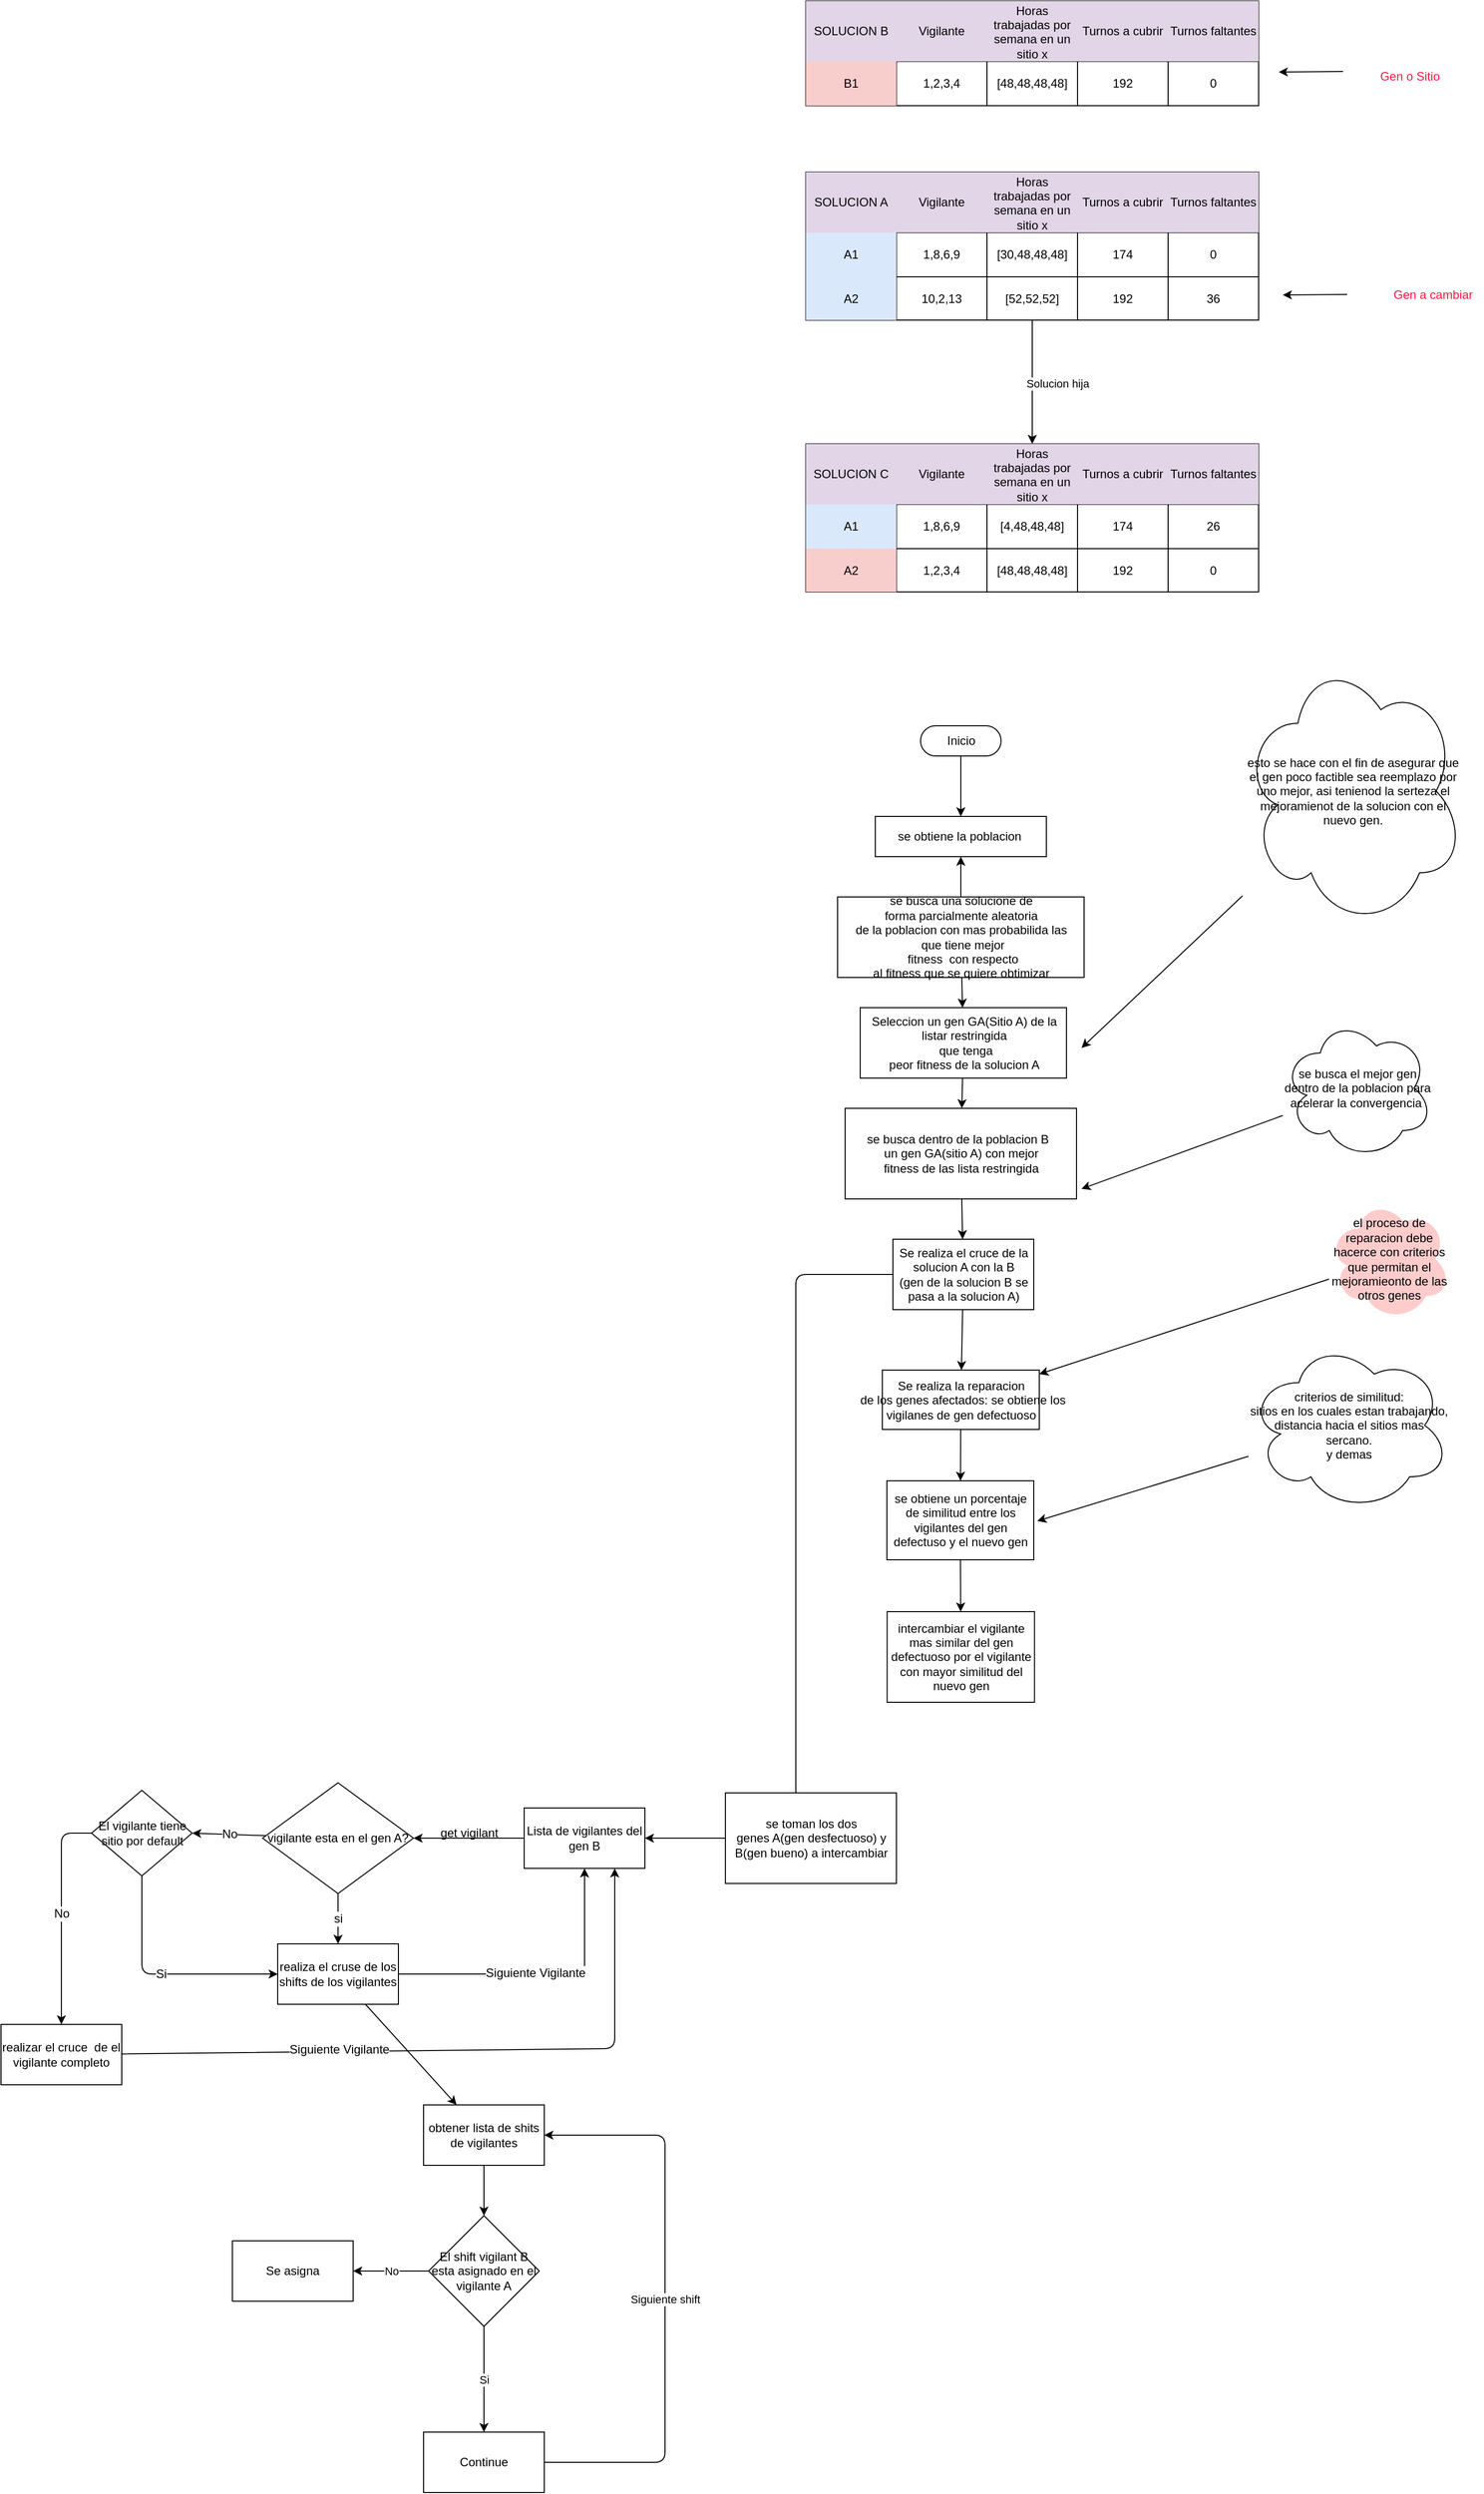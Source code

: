 <mxfile>
    <diagram id="GUSPRAJsgAIgAGzK0_ZS" name="Página-1">
        <mxGraphModel dx="1925" dy="1648" grid="1" gridSize="10" guides="1" tooltips="1" connect="1" arrows="1" fold="1" page="1" pageScale="1" pageWidth="827" pageHeight="1169" math="0" shadow="0">
            <root>
                <mxCell id="0"/>
                <mxCell id="1" parent="0"/>
                <mxCell id="4" value="" style="edgeStyle=none;html=1;" parent="1" source="6" target="8" edge="1">
                    <mxGeometry relative="1" as="geometry"/>
                </mxCell>
                <mxCell id="5" value="" style="edgeStyle=none;html=1;" parent="1" source="6" target="28" edge="1">
                    <mxGeometry relative="1" as="geometry"/>
                </mxCell>
                <mxCell id="6" value="se busca una solucione de &lt;br&gt;forma parcialmente aleatoria &lt;br&gt;de la poblacion con mas probabilida las&lt;br&gt;&amp;nbsp;que tiene mejor&lt;br&gt;&amp;nbsp;fitness&amp;nbsp; con respecto &lt;br&gt;al fitness que se quiere obtimizar" style="html=1;dashed=0;whitespace=wrap;" parent="1" vertex="1">
                    <mxGeometry x="131.5" y="610" width="245" height="80" as="geometry"/>
                </mxCell>
                <mxCell id="7" style="edgeStyle=none;html=1;" parent="1" source="8" target="33" edge="1">
                    <mxGeometry relative="1" as="geometry"/>
                </mxCell>
                <mxCell id="8" value="Seleccion un gen GA(Sitio A) de la &lt;br&gt;listar restringida&lt;br&gt;&amp;nbsp;que tenga&lt;br&gt;peor fitness de la solucion A" style="html=1;dashed=0;whitespace=wrap;" parent="1" vertex="1">
                    <mxGeometry x="154" y="720" width="205" height="70" as="geometry"/>
                </mxCell>
                <mxCell id="9" style="edgeStyle=none;html=1;entryX=0.5;entryY=0;entryDx=0;entryDy=0;" parent="1" source="10" target="28" edge="1">
                    <mxGeometry relative="1" as="geometry"/>
                </mxCell>
                <mxCell id="10" value="Inicio" style="html=1;dashed=0;whitespace=wrap;shape=mxgraph.dfd.start" parent="1" vertex="1">
                    <mxGeometry x="214" y="440" width="80" height="30" as="geometry"/>
                </mxCell>
                <mxCell id="111" style="edgeStyle=none;html=1;fontColor=#000000;" parent="1" source="12" target="110" edge="1">
                    <mxGeometry relative="1" as="geometry"/>
                </mxCell>
                <mxCell id="12" value="Se realiza el cruce de la solucion A con la B&lt;br&gt;(gen de la solucion B se pasa a la solucion A)" style="whiteSpace=wrap;html=1;dashed=0;" parent="1" vertex="1">
                    <mxGeometry x="186.5" y="950" width="140" height="70" as="geometry"/>
                </mxCell>
                <mxCell id="28" value="se obtiene la poblacion&amp;nbsp;" style="html=1;dashed=0;whitespace=wrap;" parent="1" vertex="1">
                    <mxGeometry x="169" y="530" width="170" height="40" as="geometry"/>
                </mxCell>
                <mxCell id="30" style="edgeStyle=none;html=1;" parent="1" source="31" edge="1">
                    <mxGeometry relative="1" as="geometry">
                        <mxPoint x="374" y="760" as="targetPoint"/>
                    </mxGeometry>
                </mxCell>
                <mxCell id="31" value="esto se hace con el fin de asegurar que el gen poco factible sea reemplazo por uno mejor, asi tenienod la serteza el mejoramienot de la solucion con el nuevo gen." style="shape=cloud;whiteSpace=wrap;html=1;" parent="1" vertex="1">
                    <mxGeometry x="534" y="370" width="220" height="270" as="geometry"/>
                </mxCell>
                <mxCell id="32" style="edgeStyle=none;html=1;" parent="1" source="33" target="12" edge="1">
                    <mxGeometry relative="1" as="geometry"/>
                </mxCell>
                <mxCell id="33" value="se busca dentro de la poblacion B&amp;nbsp;&amp;nbsp;&lt;br&gt;un gen GA(sitio A) con mejor &lt;br&gt;fitness de las lista restringida" style="html=1;dashed=0;whitespace=wrap;" parent="1" vertex="1">
                    <mxGeometry x="139" y="820" width="230" height="90" as="geometry"/>
                </mxCell>
                <mxCell id="34" style="edgeStyle=none;html=1;" parent="1" source="35" edge="1">
                    <mxGeometry relative="1" as="geometry">
                        <mxPoint x="374" y="900" as="targetPoint"/>
                    </mxGeometry>
                </mxCell>
                <mxCell id="35" value="se busca el mejor gen dentro de la poblacion para acelerar la convergencia&amp;nbsp;" style="shape=cloud;whiteSpace=wrap;html=1;" parent="1" vertex="1">
                    <mxGeometry x="574" y="730" width="149" height="140" as="geometry"/>
                </mxCell>
                <mxCell id="36" value="Solucion hija&lt;br&gt;" style="edgeStyle=none;html=1;fontColor=#000000;" parent="1" source="37" target="75" edge="1">
                    <mxGeometry x="0.024" y="25" relative="1" as="geometry">
                        <mxPoint as="offset"/>
                    </mxGeometry>
                </mxCell>
                <mxCell id="37" value="" style="shape=table;startSize=0;container=1;collapsible=0;childLayout=tableLayout;" parent="1" vertex="1">
                    <mxGeometry x="100" y="-110" width="450" height="147" as="geometry"/>
                </mxCell>
                <mxCell id="38" style="shape=partialRectangle;collapsible=0;dropTarget=0;pointerEvents=0;fillColor=none;top=0;left=0;bottom=0;right=0;points=[[0,0.5],[1,0.5]];portConstraint=eastwest;" parent="37" vertex="1">
                    <mxGeometry width="450" height="60" as="geometry"/>
                </mxCell>
                <mxCell id="39" value="SOLUCION A" style="shape=partialRectangle;html=1;whiteSpace=wrap;connectable=0;overflow=hidden;fillColor=#e1d5e7;top=0;left=0;bottom=0;right=0;pointerEvents=1;strokeColor=#9673a6;" parent="38" vertex="1">
                    <mxGeometry width="90" height="60" as="geometry">
                        <mxRectangle width="90" height="60" as="alternateBounds"/>
                    </mxGeometry>
                </mxCell>
                <mxCell id="40" value="Vigilante" style="shape=partialRectangle;html=1;whiteSpace=wrap;connectable=0;overflow=hidden;fillColor=#e1d5e7;top=0;left=0;bottom=0;right=0;pointerEvents=1;strokeColor=#9673a6;" parent="38" vertex="1">
                    <mxGeometry x="90" width="90" height="60" as="geometry">
                        <mxRectangle width="90" height="60" as="alternateBounds"/>
                    </mxGeometry>
                </mxCell>
                <mxCell id="41" value="Horas trabajadas por semana en un sitio x" style="shape=partialRectangle;html=1;whiteSpace=wrap;connectable=0;overflow=hidden;fillColor=#e1d5e7;top=0;left=0;bottom=0;right=0;pointerEvents=1;strokeColor=#9673a6;" parent="38" vertex="1">
                    <mxGeometry x="180" width="90" height="60" as="geometry">
                        <mxRectangle width="90" height="60" as="alternateBounds"/>
                    </mxGeometry>
                </mxCell>
                <mxCell id="42" value="Turnos a cubrir" style="shape=partialRectangle;html=1;whiteSpace=wrap;connectable=0;overflow=hidden;fillColor=#e1d5e7;top=0;left=0;bottom=0;right=0;pointerEvents=1;strokeColor=#9673a6;" parent="38" vertex="1">
                    <mxGeometry x="270" width="90" height="60" as="geometry">
                        <mxRectangle width="90" height="60" as="alternateBounds"/>
                    </mxGeometry>
                </mxCell>
                <mxCell id="43" value="Turnos faltantes" style="shape=partialRectangle;html=1;whiteSpace=wrap;connectable=0;overflow=hidden;fillColor=#e1d5e7;top=0;left=0;bottom=0;right=0;pointerEvents=1;strokeColor=#9673a6;" parent="38" vertex="1">
                    <mxGeometry x="360" width="90" height="60" as="geometry">
                        <mxRectangle width="90" height="60" as="alternateBounds"/>
                    </mxGeometry>
                </mxCell>
                <mxCell id="44" value="" style="shape=partialRectangle;collapsible=0;dropTarget=0;pointerEvents=0;fillColor=none;top=0;left=0;bottom=0;right=0;points=[[0,0.5],[1,0.5]];portConstraint=eastwest;" parent="37" vertex="1">
                    <mxGeometry y="60" width="450" height="44" as="geometry"/>
                </mxCell>
                <mxCell id="45" value="A1" style="shape=partialRectangle;html=1;whiteSpace=wrap;connectable=0;overflow=hidden;fillColor=#dae8fc;top=0;left=0;bottom=0;right=0;pointerEvents=1;strokeColor=#6c8ebf;" parent="44" vertex="1">
                    <mxGeometry width="90" height="44" as="geometry">
                        <mxRectangle width="90" height="44" as="alternateBounds"/>
                    </mxGeometry>
                </mxCell>
                <mxCell id="46" value="1,8,6,9" style="shape=partialRectangle;html=1;whiteSpace=wrap;connectable=0;overflow=hidden;fillColor=none;top=0;left=0;bottom=0;right=0;pointerEvents=1;" parent="44" vertex="1">
                    <mxGeometry x="90" width="90" height="44" as="geometry">
                        <mxRectangle width="90" height="44" as="alternateBounds"/>
                    </mxGeometry>
                </mxCell>
                <mxCell id="47" value="[30,48,48,48]" style="shape=partialRectangle;html=1;whiteSpace=wrap;connectable=0;overflow=hidden;fillColor=none;top=0;left=0;bottom=0;right=0;pointerEvents=1;" parent="44" vertex="1">
                    <mxGeometry x="180" width="90" height="44" as="geometry">
                        <mxRectangle width="90" height="44" as="alternateBounds"/>
                    </mxGeometry>
                </mxCell>
                <mxCell id="48" value="174" style="shape=partialRectangle;html=1;whiteSpace=wrap;connectable=0;overflow=hidden;fillColor=none;top=0;left=0;bottom=0;right=0;pointerEvents=1;" parent="44" vertex="1">
                    <mxGeometry x="270" width="90" height="44" as="geometry">
                        <mxRectangle width="90" height="44" as="alternateBounds"/>
                    </mxGeometry>
                </mxCell>
                <mxCell id="49" value="0" style="shape=partialRectangle;html=1;whiteSpace=wrap;connectable=0;overflow=hidden;fillColor=none;top=0;left=0;bottom=0;right=0;pointerEvents=1;" parent="44" vertex="1">
                    <mxGeometry x="360" width="90" height="44" as="geometry">
                        <mxRectangle width="90" height="44" as="alternateBounds"/>
                    </mxGeometry>
                </mxCell>
                <mxCell id="50" value="" style="shape=partialRectangle;collapsible=0;dropTarget=0;pointerEvents=0;fillColor=none;top=0;left=0;bottom=0;right=0;points=[[0,0.5],[1,0.5]];portConstraint=eastwest;" parent="37" vertex="1">
                    <mxGeometry y="104" width="450" height="43" as="geometry"/>
                </mxCell>
                <mxCell id="51" value="A2" style="shape=partialRectangle;html=1;whiteSpace=wrap;connectable=0;overflow=hidden;fillColor=#dae8fc;top=0;left=0;bottom=0;right=0;pointerEvents=1;strokeColor=#6c8ebf;" parent="50" vertex="1">
                    <mxGeometry width="90" height="43" as="geometry">
                        <mxRectangle width="90" height="43" as="alternateBounds"/>
                    </mxGeometry>
                </mxCell>
                <mxCell id="52" value="10,2,13" style="shape=partialRectangle;html=1;whiteSpace=wrap;connectable=0;overflow=hidden;fillColor=none;top=0;left=0;bottom=0;right=0;pointerEvents=1;" parent="50" vertex="1">
                    <mxGeometry x="90" width="90" height="43" as="geometry">
                        <mxRectangle width="90" height="43" as="alternateBounds"/>
                    </mxGeometry>
                </mxCell>
                <mxCell id="53" value="[52,52,52]" style="shape=partialRectangle;html=1;whiteSpace=wrap;connectable=0;overflow=hidden;fillColor=none;top=0;left=0;bottom=0;right=0;pointerEvents=1;" parent="50" vertex="1">
                    <mxGeometry x="180" width="90" height="43" as="geometry">
                        <mxRectangle width="90" height="43" as="alternateBounds"/>
                    </mxGeometry>
                </mxCell>
                <mxCell id="54" value="192" style="shape=partialRectangle;html=1;whiteSpace=wrap;connectable=0;overflow=hidden;fillColor=none;top=0;left=0;bottom=0;right=0;pointerEvents=1;" parent="50" vertex="1">
                    <mxGeometry x="270" width="90" height="43" as="geometry">
                        <mxRectangle width="90" height="43" as="alternateBounds"/>
                    </mxGeometry>
                </mxCell>
                <mxCell id="55" value="36" style="shape=partialRectangle;html=1;whiteSpace=wrap;connectable=0;overflow=hidden;fillColor=none;top=0;left=0;bottom=0;right=0;pointerEvents=1;" parent="50" vertex="1">
                    <mxGeometry x="360" width="90" height="43" as="geometry">
                        <mxRectangle width="90" height="43" as="alternateBounds"/>
                    </mxGeometry>
                </mxCell>
                <mxCell id="62" value="" style="shape=table;startSize=0;container=1;collapsible=0;childLayout=tableLayout;" parent="1" vertex="1">
                    <mxGeometry x="100" y="-280" width="450" height="104" as="geometry"/>
                </mxCell>
                <mxCell id="63" style="shape=partialRectangle;collapsible=0;dropTarget=0;pointerEvents=0;fillColor=none;top=0;left=0;bottom=0;right=0;points=[[0,0.5],[1,0.5]];portConstraint=eastwest;" parent="62" vertex="1">
                    <mxGeometry width="450" height="60" as="geometry"/>
                </mxCell>
                <mxCell id="64" value="SOLUCION B" style="shape=partialRectangle;html=1;whiteSpace=wrap;connectable=0;overflow=hidden;fillColor=#e1d5e7;top=0;left=0;bottom=0;right=0;pointerEvents=1;strokeColor=#9673a6;" parent="63" vertex="1">
                    <mxGeometry width="90" height="60" as="geometry">
                        <mxRectangle width="90" height="60" as="alternateBounds"/>
                    </mxGeometry>
                </mxCell>
                <mxCell id="65" value="Vigilante" style="shape=partialRectangle;html=1;whiteSpace=wrap;connectable=0;overflow=hidden;fillColor=#e1d5e7;top=0;left=0;bottom=0;right=0;pointerEvents=1;strokeColor=#9673a6;" parent="63" vertex="1">
                    <mxGeometry x="90" width="90" height="60" as="geometry">
                        <mxRectangle width="90" height="60" as="alternateBounds"/>
                    </mxGeometry>
                </mxCell>
                <mxCell id="66" value="Horas trabajadas por semana en un sitio x" style="shape=partialRectangle;html=1;whiteSpace=wrap;connectable=0;overflow=hidden;fillColor=#e1d5e7;top=0;left=0;bottom=0;right=0;pointerEvents=1;strokeColor=#9673a6;" parent="63" vertex="1">
                    <mxGeometry x="180" width="90" height="60" as="geometry">
                        <mxRectangle width="90" height="60" as="alternateBounds"/>
                    </mxGeometry>
                </mxCell>
                <mxCell id="67" value="Turnos a cubrir" style="shape=partialRectangle;html=1;whiteSpace=wrap;connectable=0;overflow=hidden;fillColor=#e1d5e7;top=0;left=0;bottom=0;right=0;pointerEvents=1;strokeColor=#9673a6;" parent="63" vertex="1">
                    <mxGeometry x="270" width="90" height="60" as="geometry">
                        <mxRectangle width="90" height="60" as="alternateBounds"/>
                    </mxGeometry>
                </mxCell>
                <mxCell id="68" value="Turnos faltantes" style="shape=partialRectangle;html=1;whiteSpace=wrap;connectable=0;overflow=hidden;fillColor=#e1d5e7;top=0;left=0;bottom=0;right=0;pointerEvents=1;strokeColor=#9673a6;" parent="63" vertex="1">
                    <mxGeometry x="360" width="90" height="60" as="geometry">
                        <mxRectangle width="90" height="60" as="alternateBounds"/>
                    </mxGeometry>
                </mxCell>
                <mxCell id="69" value="" style="shape=partialRectangle;collapsible=0;dropTarget=0;pointerEvents=0;fillColor=none;top=0;left=0;bottom=0;right=0;points=[[0,0.5],[1,0.5]];portConstraint=eastwest;" parent="62" vertex="1">
                    <mxGeometry y="60" width="450" height="44" as="geometry"/>
                </mxCell>
                <mxCell id="70" value="B1" style="shape=partialRectangle;html=1;whiteSpace=wrap;connectable=0;overflow=hidden;fillColor=#f8cecc;top=0;left=0;bottom=0;right=0;pointerEvents=1;strokeColor=#b85450;" parent="69" vertex="1">
                    <mxGeometry width="90" height="44" as="geometry">
                        <mxRectangle width="90" height="44" as="alternateBounds"/>
                    </mxGeometry>
                </mxCell>
                <mxCell id="71" value="1,2,3,4" style="shape=partialRectangle;html=1;whiteSpace=wrap;connectable=0;overflow=hidden;fillColor=none;top=0;left=0;bottom=0;right=0;pointerEvents=1;" parent="69" vertex="1">
                    <mxGeometry x="90" width="90" height="44" as="geometry">
                        <mxRectangle width="90" height="44" as="alternateBounds"/>
                    </mxGeometry>
                </mxCell>
                <mxCell id="72" value="[48,48,48,48]" style="shape=partialRectangle;html=1;whiteSpace=wrap;connectable=0;overflow=hidden;fillColor=none;top=0;left=0;bottom=0;right=0;pointerEvents=1;" parent="69" vertex="1">
                    <mxGeometry x="180" width="90" height="44" as="geometry">
                        <mxRectangle width="90" height="44" as="alternateBounds"/>
                    </mxGeometry>
                </mxCell>
                <mxCell id="73" value="192" style="shape=partialRectangle;html=1;whiteSpace=wrap;connectable=0;overflow=hidden;fillColor=none;top=0;left=0;bottom=0;right=0;pointerEvents=1;" parent="69" vertex="1">
                    <mxGeometry x="270" width="90" height="44" as="geometry">
                        <mxRectangle width="90" height="44" as="alternateBounds"/>
                    </mxGeometry>
                </mxCell>
                <mxCell id="74" value="0" style="shape=partialRectangle;html=1;whiteSpace=wrap;connectable=0;overflow=hidden;fillColor=none;top=0;left=0;bottom=0;right=0;pointerEvents=1;" parent="69" vertex="1">
                    <mxGeometry x="360" width="90" height="44" as="geometry">
                        <mxRectangle width="90" height="44" as="alternateBounds"/>
                    </mxGeometry>
                </mxCell>
                <mxCell id="75" value="" style="shape=table;startSize=0;container=1;collapsible=0;childLayout=tableLayout;" parent="1" vertex="1">
                    <mxGeometry x="100" y="160" width="450" height="147" as="geometry"/>
                </mxCell>
                <mxCell id="76" style="shape=partialRectangle;collapsible=0;dropTarget=0;pointerEvents=0;fillColor=none;top=0;left=0;bottom=0;right=0;points=[[0,0.5],[1,0.5]];portConstraint=eastwest;" parent="75" vertex="1">
                    <mxGeometry width="450" height="60" as="geometry"/>
                </mxCell>
                <mxCell id="77" value="SOLUCION C" style="shape=partialRectangle;html=1;whiteSpace=wrap;connectable=0;overflow=hidden;fillColor=#e1d5e7;top=0;left=0;bottom=0;right=0;pointerEvents=1;strokeColor=#9673a6;" parent="76" vertex="1">
                    <mxGeometry width="90" height="60" as="geometry">
                        <mxRectangle width="90" height="60" as="alternateBounds"/>
                    </mxGeometry>
                </mxCell>
                <mxCell id="78" value="Vigilante" style="shape=partialRectangle;html=1;whiteSpace=wrap;connectable=0;overflow=hidden;fillColor=#e1d5e7;top=0;left=0;bottom=0;right=0;pointerEvents=1;strokeColor=#9673a6;" parent="76" vertex="1">
                    <mxGeometry x="90" width="90" height="60" as="geometry">
                        <mxRectangle width="90" height="60" as="alternateBounds"/>
                    </mxGeometry>
                </mxCell>
                <mxCell id="79" value="Horas trabajadas por semana en un sitio x" style="shape=partialRectangle;html=1;whiteSpace=wrap;connectable=0;overflow=hidden;fillColor=#e1d5e7;top=0;left=0;bottom=0;right=0;pointerEvents=1;strokeColor=#9673a6;" parent="76" vertex="1">
                    <mxGeometry x="180" width="90" height="60" as="geometry">
                        <mxRectangle width="90" height="60" as="alternateBounds"/>
                    </mxGeometry>
                </mxCell>
                <mxCell id="80" value="Turnos a cubrir" style="shape=partialRectangle;html=1;whiteSpace=wrap;connectable=0;overflow=hidden;fillColor=#e1d5e7;top=0;left=0;bottom=0;right=0;pointerEvents=1;strokeColor=#9673a6;" parent="76" vertex="1">
                    <mxGeometry x="270" width="90" height="60" as="geometry">
                        <mxRectangle width="90" height="60" as="alternateBounds"/>
                    </mxGeometry>
                </mxCell>
                <mxCell id="81" value="Turnos faltantes" style="shape=partialRectangle;html=1;whiteSpace=wrap;connectable=0;overflow=hidden;fillColor=#e1d5e7;top=0;left=0;bottom=0;right=0;pointerEvents=1;strokeColor=#9673a6;" parent="76" vertex="1">
                    <mxGeometry x="360" width="90" height="60" as="geometry">
                        <mxRectangle width="90" height="60" as="alternateBounds"/>
                    </mxGeometry>
                </mxCell>
                <mxCell id="82" value="" style="shape=partialRectangle;collapsible=0;dropTarget=0;pointerEvents=0;fillColor=none;top=0;left=0;bottom=0;right=0;points=[[0,0.5],[1,0.5]];portConstraint=eastwest;" parent="75" vertex="1">
                    <mxGeometry y="60" width="450" height="44" as="geometry"/>
                </mxCell>
                <mxCell id="83" value="A1" style="shape=partialRectangle;html=1;whiteSpace=wrap;connectable=0;overflow=hidden;fillColor=#dae8fc;top=0;left=0;bottom=0;right=0;pointerEvents=1;strokeColor=#6c8ebf;" parent="82" vertex="1">
                    <mxGeometry width="90" height="44" as="geometry">
                        <mxRectangle width="90" height="44" as="alternateBounds"/>
                    </mxGeometry>
                </mxCell>
                <mxCell id="84" value="1,8,6,9" style="shape=partialRectangle;html=1;whiteSpace=wrap;connectable=0;overflow=hidden;fillColor=none;top=0;left=0;bottom=0;right=0;pointerEvents=1;" parent="82" vertex="1">
                    <mxGeometry x="90" width="90" height="44" as="geometry">
                        <mxRectangle width="90" height="44" as="alternateBounds"/>
                    </mxGeometry>
                </mxCell>
                <mxCell id="85" value="[4,48,48,48]" style="shape=partialRectangle;html=1;whiteSpace=wrap;connectable=0;overflow=hidden;fillColor=none;top=0;left=0;bottom=0;right=0;pointerEvents=1;" parent="82" vertex="1">
                    <mxGeometry x="180" width="90" height="44" as="geometry">
                        <mxRectangle width="90" height="44" as="alternateBounds"/>
                    </mxGeometry>
                </mxCell>
                <mxCell id="86" value="174" style="shape=partialRectangle;html=1;whiteSpace=wrap;connectable=0;overflow=hidden;fillColor=none;top=0;left=0;bottom=0;right=0;pointerEvents=1;" parent="82" vertex="1">
                    <mxGeometry x="270" width="90" height="44" as="geometry">
                        <mxRectangle width="90" height="44" as="alternateBounds"/>
                    </mxGeometry>
                </mxCell>
                <mxCell id="87" value="26" style="shape=partialRectangle;html=1;whiteSpace=wrap;connectable=0;overflow=hidden;fillColor=none;top=0;left=0;bottom=0;right=0;pointerEvents=1;" parent="82" vertex="1">
                    <mxGeometry x="360" width="90" height="44" as="geometry">
                        <mxRectangle width="90" height="44" as="alternateBounds"/>
                    </mxGeometry>
                </mxCell>
                <mxCell id="94" style="shape=partialRectangle;collapsible=0;dropTarget=0;pointerEvents=0;fillColor=none;top=0;left=0;bottom=0;right=0;points=[[0,0.5],[1,0.5]];portConstraint=eastwest;" parent="75" vertex="1">
                    <mxGeometry y="104" width="450" height="43" as="geometry"/>
                </mxCell>
                <mxCell id="95" value="A2" style="shape=partialRectangle;html=1;whiteSpace=wrap;connectable=0;overflow=hidden;fillColor=#f8cecc;top=0;left=0;bottom=0;right=0;pointerEvents=1;strokeColor=#b85450;" parent="94" vertex="1">
                    <mxGeometry width="90" height="43" as="geometry">
                        <mxRectangle width="90" height="43" as="alternateBounds"/>
                    </mxGeometry>
                </mxCell>
                <mxCell id="96" value="1,2,3,4" style="shape=partialRectangle;html=1;whiteSpace=wrap;connectable=0;overflow=hidden;fillColor=none;top=0;left=0;bottom=0;right=0;pointerEvents=1;strokeColor=#82b366;" parent="94" vertex="1">
                    <mxGeometry x="90" width="90" height="43" as="geometry">
                        <mxRectangle width="90" height="43" as="alternateBounds"/>
                    </mxGeometry>
                </mxCell>
                <mxCell id="97" value="[48,48,48,48]" style="shape=partialRectangle;html=1;whiteSpace=wrap;connectable=0;overflow=hidden;fillColor=none;top=0;left=0;bottom=0;right=0;pointerEvents=1;strokeColor=#82b366;" parent="94" vertex="1">
                    <mxGeometry x="180" width="90" height="43" as="geometry">
                        <mxRectangle width="90" height="43" as="alternateBounds"/>
                    </mxGeometry>
                </mxCell>
                <mxCell id="98" value="192" style="shape=partialRectangle;html=1;whiteSpace=wrap;connectable=0;overflow=hidden;fillColor=none;top=0;left=0;bottom=0;right=0;pointerEvents=1;strokeColor=#82b366;" parent="94" vertex="1">
                    <mxGeometry x="270" width="90" height="43" as="geometry">
                        <mxRectangle width="90" height="43" as="alternateBounds"/>
                    </mxGeometry>
                </mxCell>
                <mxCell id="99" value="0" style="shape=partialRectangle;html=1;whiteSpace=wrap;connectable=0;overflow=hidden;fillColor=none;top=0;left=0;bottom=0;right=0;pointerEvents=1;strokeColor=#82b366;" parent="94" vertex="1">
                    <mxGeometry x="360" width="90" height="43" as="geometry">
                        <mxRectangle width="90" height="43" as="alternateBounds"/>
                    </mxGeometry>
                </mxCell>
                <mxCell id="104" value="" style="edgeStyle=none;html=1;fontColor=#FF1940;entryX=1.009;entryY=0.279;entryDx=0;entryDy=0;entryPerimeter=0;" parent="1" edge="1">
                    <mxGeometry relative="1" as="geometry">
                        <mxPoint x="633.95" y="-210.003" as="sourcePoint"/>
                        <mxPoint x="570" y="-209.443" as="targetPoint"/>
                    </mxGeometry>
                </mxCell>
                <mxCell id="105" value="Gen o Sitio" style="html=1;dashed=0;whitespace=wrap;labelBackgroundColor=none;fontColor=#FF1940;fillColor=none;strokeColor=none;" parent="1" vertex="1">
                    <mxGeometry x="650" y="-230" width="100" height="50" as="geometry"/>
                </mxCell>
                <mxCell id="106" value="" style="edgeStyle=none;html=1;fontColor=#FF1940;entryX=1.009;entryY=0.279;entryDx=0;entryDy=0;entryPerimeter=0;" parent="1" edge="1">
                    <mxGeometry relative="1" as="geometry">
                        <mxPoint x="637.95" y="11.497" as="sourcePoint"/>
                        <mxPoint x="574" y="12.057" as="targetPoint"/>
                    </mxGeometry>
                </mxCell>
                <mxCell id="107" value="Gen a cambiar" style="html=1;dashed=0;whitespace=wrap;labelBackgroundColor=none;fontColor=#FF1940;fillColor=none;strokeColor=none;" parent="1" vertex="1">
                    <mxGeometry x="673" y="-13" width="100" height="50" as="geometry"/>
                </mxCell>
                <mxCell id="109" style="edgeStyle=none;html=1;fontColor=#000000;" parent="1" source="108" target="110" edge="1">
                    <mxGeometry relative="1" as="geometry">
                        <mxPoint x="340" y="1020" as="targetPoint"/>
                    </mxGeometry>
                </mxCell>
                <mxCell id="108" value="el proceso de reparacion debe hacerce con criterios que permitan el mejoramieonto de las otros genes" style="shape=cloud;whiteSpace=wrap;html=1;fontColor=#000000;strokeColor=#FFCCCC;fillColor=#FFCCCC;" parent="1" vertex="1">
                    <mxGeometry x="620" y="910" width="120" height="120" as="geometry"/>
                </mxCell>
                <mxCell id="115" value="" style="edgeStyle=none;html=1;" parent="1" source="110" target="114" edge="1">
                    <mxGeometry relative="1" as="geometry"/>
                </mxCell>
                <mxCell id="110" value="Se realiza la reparacion&lt;br&gt;&amp;nbsp;de los genes afectados: se obtiene los &lt;br&gt;vigilanes de gen defectuoso" style="html=1;dashed=0;whitespace=wrap;" parent="1" vertex="1">
                    <mxGeometry x="176" y="1080" width="156" height="59" as="geometry"/>
                </mxCell>
                <mxCell id="117" value="" style="edgeStyle=none;html=1;" parent="1" source="114" target="116" edge="1">
                    <mxGeometry relative="1" as="geometry"/>
                </mxCell>
                <mxCell id="114" value="se obtiene un porcentaje de similitud entre los vigilantes del gen defectuso y el nuevo gen" style="whiteSpace=wrap;html=1;dashed=0;" parent="1" vertex="1">
                    <mxGeometry x="180.5" y="1190" width="146" height="78.5" as="geometry"/>
                </mxCell>
                <mxCell id="116" value="intercambiar el vigilante mas similar del gen defectuoso por el vigilante con mayor similitud del nuevo gen" style="whiteSpace=wrap;html=1;dashed=0;" parent="1" vertex="1">
                    <mxGeometry x="180.75" y="1320" width="146.5" height="90" as="geometry"/>
                </mxCell>
                <mxCell id="119" style="edgeStyle=none;html=1;" parent="1" source="118" edge="1">
                    <mxGeometry relative="1" as="geometry">
                        <mxPoint x="330" y="1230" as="targetPoint"/>
                    </mxGeometry>
                </mxCell>
                <mxCell id="118" value="criterios de similitud:&lt;br&gt;sitios en los cuales estan trabajando,&lt;br&gt;distancia hacia el sitios mas sercano.&lt;br&gt;y demas" style="shape=cloud;whiteSpace=wrap;html=1;" parent="1" vertex="1">
                    <mxGeometry x="540" y="1050" width="200" height="170" as="geometry"/>
                </mxCell>
                <mxCell id="120" value="" style="endArrow=classic;html=1;exitX=0;exitY=0.5;exitDx=0;exitDy=0;" parent="1" source="12" edge="1">
                    <mxGeometry width="50" height="50" relative="1" as="geometry">
                        <mxPoint x="390" y="1340" as="sourcePoint"/>
                        <mxPoint x="90" y="1520" as="targetPoint"/>
                        <Array as="points">
                            <mxPoint x="90" y="985"/>
                        </Array>
                    </mxGeometry>
                </mxCell>
                <mxCell id="124" value="" style="edgeStyle=none;html=1;" parent="1" source="121" target="123" edge="1">
                    <mxGeometry relative="1" as="geometry"/>
                </mxCell>
                <mxCell id="121" value="se toman los dos &lt;br&gt;genes A(gen desfectuoso) y &lt;br&gt;B(gen bueno) a intercambiar" style="html=1;dashed=0;whitespace=wrap;" parent="1" vertex="1">
                    <mxGeometry x="20" y="1500" width="170" height="90" as="geometry"/>
                </mxCell>
                <mxCell id="142" value="" style="edgeStyle=none;html=1;fontSize=12;" parent="1" source="123" target="141" edge="1">
                    <mxGeometry relative="1" as="geometry"/>
                </mxCell>
                <mxCell id="123" value="Lista de vigilantes del gen B" style="whiteSpace=wrap;html=1;dashed=0;" parent="1" vertex="1">
                    <mxGeometry x="-180" y="1515" width="120" height="60" as="geometry"/>
                </mxCell>
                <mxCell id="144" value="si" style="edgeStyle=none;html=1;fontSize=12;" parent="1" source="141" target="143" edge="1">
                    <mxGeometry relative="1" as="geometry"/>
                </mxCell>
                <mxCell id="151" value="No" style="edgeStyle=none;html=1;fontSize=12;entryX=1;entryY=0.5;entryDx=0;entryDy=0;" parent="1" source="141" target="152" edge="1">
                    <mxGeometry relative="1" as="geometry">
                        <mxPoint x="-460" y="1545" as="targetPoint"/>
                    </mxGeometry>
                </mxCell>
                <mxCell id="141" value="vigilante esta en el gen A?" style="rhombus;whiteSpace=wrap;html=1;dashed=0;" parent="1" vertex="1">
                    <mxGeometry x="-440" y="1490" width="150" height="110" as="geometry"/>
                </mxCell>
                <mxCell id="155" style="edgeStyle=none;html=1;fontSize=12;entryX=0.5;entryY=1;entryDx=0;entryDy=0;" parent="1" source="143" target="123" edge="1">
                    <mxGeometry relative="1" as="geometry">
                        <mxPoint x="-110" y="1680" as="targetPoint"/>
                        <Array as="points">
                            <mxPoint x="-120" y="1680"/>
                        </Array>
                    </mxGeometry>
                </mxCell>
                <mxCell id="156" value="Siguiente Vigilante" style="edgeLabel;html=1;align=center;verticalAlign=middle;resizable=0;points=[];fontSize=12;" parent="155" vertex="1" connectable="0">
                    <mxGeometry x="-0.062" y="1" relative="1" as="geometry">
                        <mxPoint as="offset"/>
                    </mxGeometry>
                </mxCell>
                <mxCell id="172" value="" style="edgeStyle=none;html=1;" edge="1" parent="1" source="143" target="171">
                    <mxGeometry relative="1" as="geometry"/>
                </mxCell>
                <mxCell id="143" value="realiza el cruse de los shifts de los vigilantes" style="whiteSpace=wrap;html=1;dashed=0;" parent="1" vertex="1">
                    <mxGeometry x="-425" y="1650" width="120" height="60" as="geometry"/>
                </mxCell>
                <mxCell id="147" value="get vigilant" style="text;html=1;align=center;verticalAlign=middle;resizable=0;points=[];autosize=1;strokeColor=none;fillColor=none;fontSize=12;" parent="1" vertex="1">
                    <mxGeometry x="-270" y="1530" width="70" height="20" as="geometry"/>
                </mxCell>
                <mxCell id="158" value="No" style="edgeStyle=none;html=1;fontSize=12;entryX=0.5;entryY=0;entryDx=0;entryDy=0;" parent="1" source="152" target="160" edge="1">
                    <mxGeometry relative="1" as="geometry">
                        <mxPoint x="-670" y="1540" as="targetPoint"/>
                        <Array as="points">
                            <mxPoint x="-640" y="1540"/>
                        </Array>
                    </mxGeometry>
                </mxCell>
                <mxCell id="163" value="Si" style="edgeStyle=none;html=1;fontSize=12;entryX=0;entryY=0.5;entryDx=0;entryDy=0;" parent="1" source="152" target="143" edge="1">
                    <mxGeometry relative="1" as="geometry">
                        <mxPoint x="-560" y="1690" as="targetPoint"/>
                        <Array as="points">
                            <mxPoint x="-560" y="1680"/>
                        </Array>
                    </mxGeometry>
                </mxCell>
                <mxCell id="152" value="El vigilante tiene &lt;br&gt;sitio por default" style="shape=rhombus;html=1;dashed=0;whitespace=wrap;perimeter=rhombusPerimeter;fontSize=12;" parent="1" vertex="1">
                    <mxGeometry x="-610" y="1497.5" width="100" height="85" as="geometry"/>
                </mxCell>
                <mxCell id="165" style="edgeStyle=none;html=1;entryX=0.75;entryY=1;entryDx=0;entryDy=0;fontSize=12;" parent="1" source="160" target="123" edge="1">
                    <mxGeometry relative="1" as="geometry">
                        <Array as="points">
                            <mxPoint x="-90" y="1754"/>
                        </Array>
                    </mxGeometry>
                </mxCell>
                <mxCell id="166" value="Siguiente Vigilante" style="edgeLabel;html=1;align=center;verticalAlign=middle;resizable=0;points=[];fontSize=12;" parent="165" vertex="1" connectable="0">
                    <mxGeometry x="-0.356" y="2" relative="1" as="geometry">
                        <mxPoint as="offset"/>
                    </mxGeometry>
                </mxCell>
                <mxCell id="160" value="realizar el cruce&amp;nbsp; de el vigilante completo" style="whiteSpace=wrap;html=1;dashed=0;" parent="1" vertex="1">
                    <mxGeometry x="-700" y="1730" width="120" height="60" as="geometry"/>
                </mxCell>
                <mxCell id="174" value="" style="edgeStyle=none;html=1;" edge="1" parent="1" source="171" target="173">
                    <mxGeometry relative="1" as="geometry"/>
                </mxCell>
                <mxCell id="171" value="obtener lista de shits de vigilantes" style="whiteSpace=wrap;html=1;dashed=0;" vertex="1" parent="1">
                    <mxGeometry x="-280" y="1810" width="120" height="60" as="geometry"/>
                </mxCell>
                <mxCell id="176" value="Si" style="edgeStyle=none;html=1;" edge="1" parent="1" source="173" target="175">
                    <mxGeometry relative="1" as="geometry"/>
                </mxCell>
                <mxCell id="179" value="No" style="edgeStyle=none;html=1;" edge="1" parent="1" source="173" target="178">
                    <mxGeometry relative="1" as="geometry"/>
                </mxCell>
                <mxCell id="173" value="El shift vigilant B esta asignado en el vigilante A" style="rhombus;whiteSpace=wrap;html=1;dashed=0;" vertex="1" parent="1">
                    <mxGeometry x="-275" y="1920" width="110" height="110" as="geometry"/>
                </mxCell>
                <mxCell id="177" value="Siguiente shift" style="edgeStyle=none;html=1;exitX=1;exitY=0.5;exitDx=0;exitDy=0;" edge="1" parent="1" source="175" target="171">
                    <mxGeometry relative="1" as="geometry">
                        <mxPoint x="-70" y="1990" as="targetPoint"/>
                        <Array as="points">
                            <mxPoint x="-40" y="2165"/>
                            <mxPoint x="-40" y="1840"/>
                        </Array>
                    </mxGeometry>
                </mxCell>
                <mxCell id="175" value="Continue" style="whiteSpace=wrap;html=1;dashed=0;" vertex="1" parent="1">
                    <mxGeometry x="-280" y="2135" width="120" height="60" as="geometry"/>
                </mxCell>
                <mxCell id="178" value="Se asigna" style="whiteSpace=wrap;html=1;dashed=0;" vertex="1" parent="1">
                    <mxGeometry x="-470" y="1945" width="120" height="60" as="geometry"/>
                </mxCell>
            </root>
        </mxGraphModel>
    </diagram>
</mxfile>